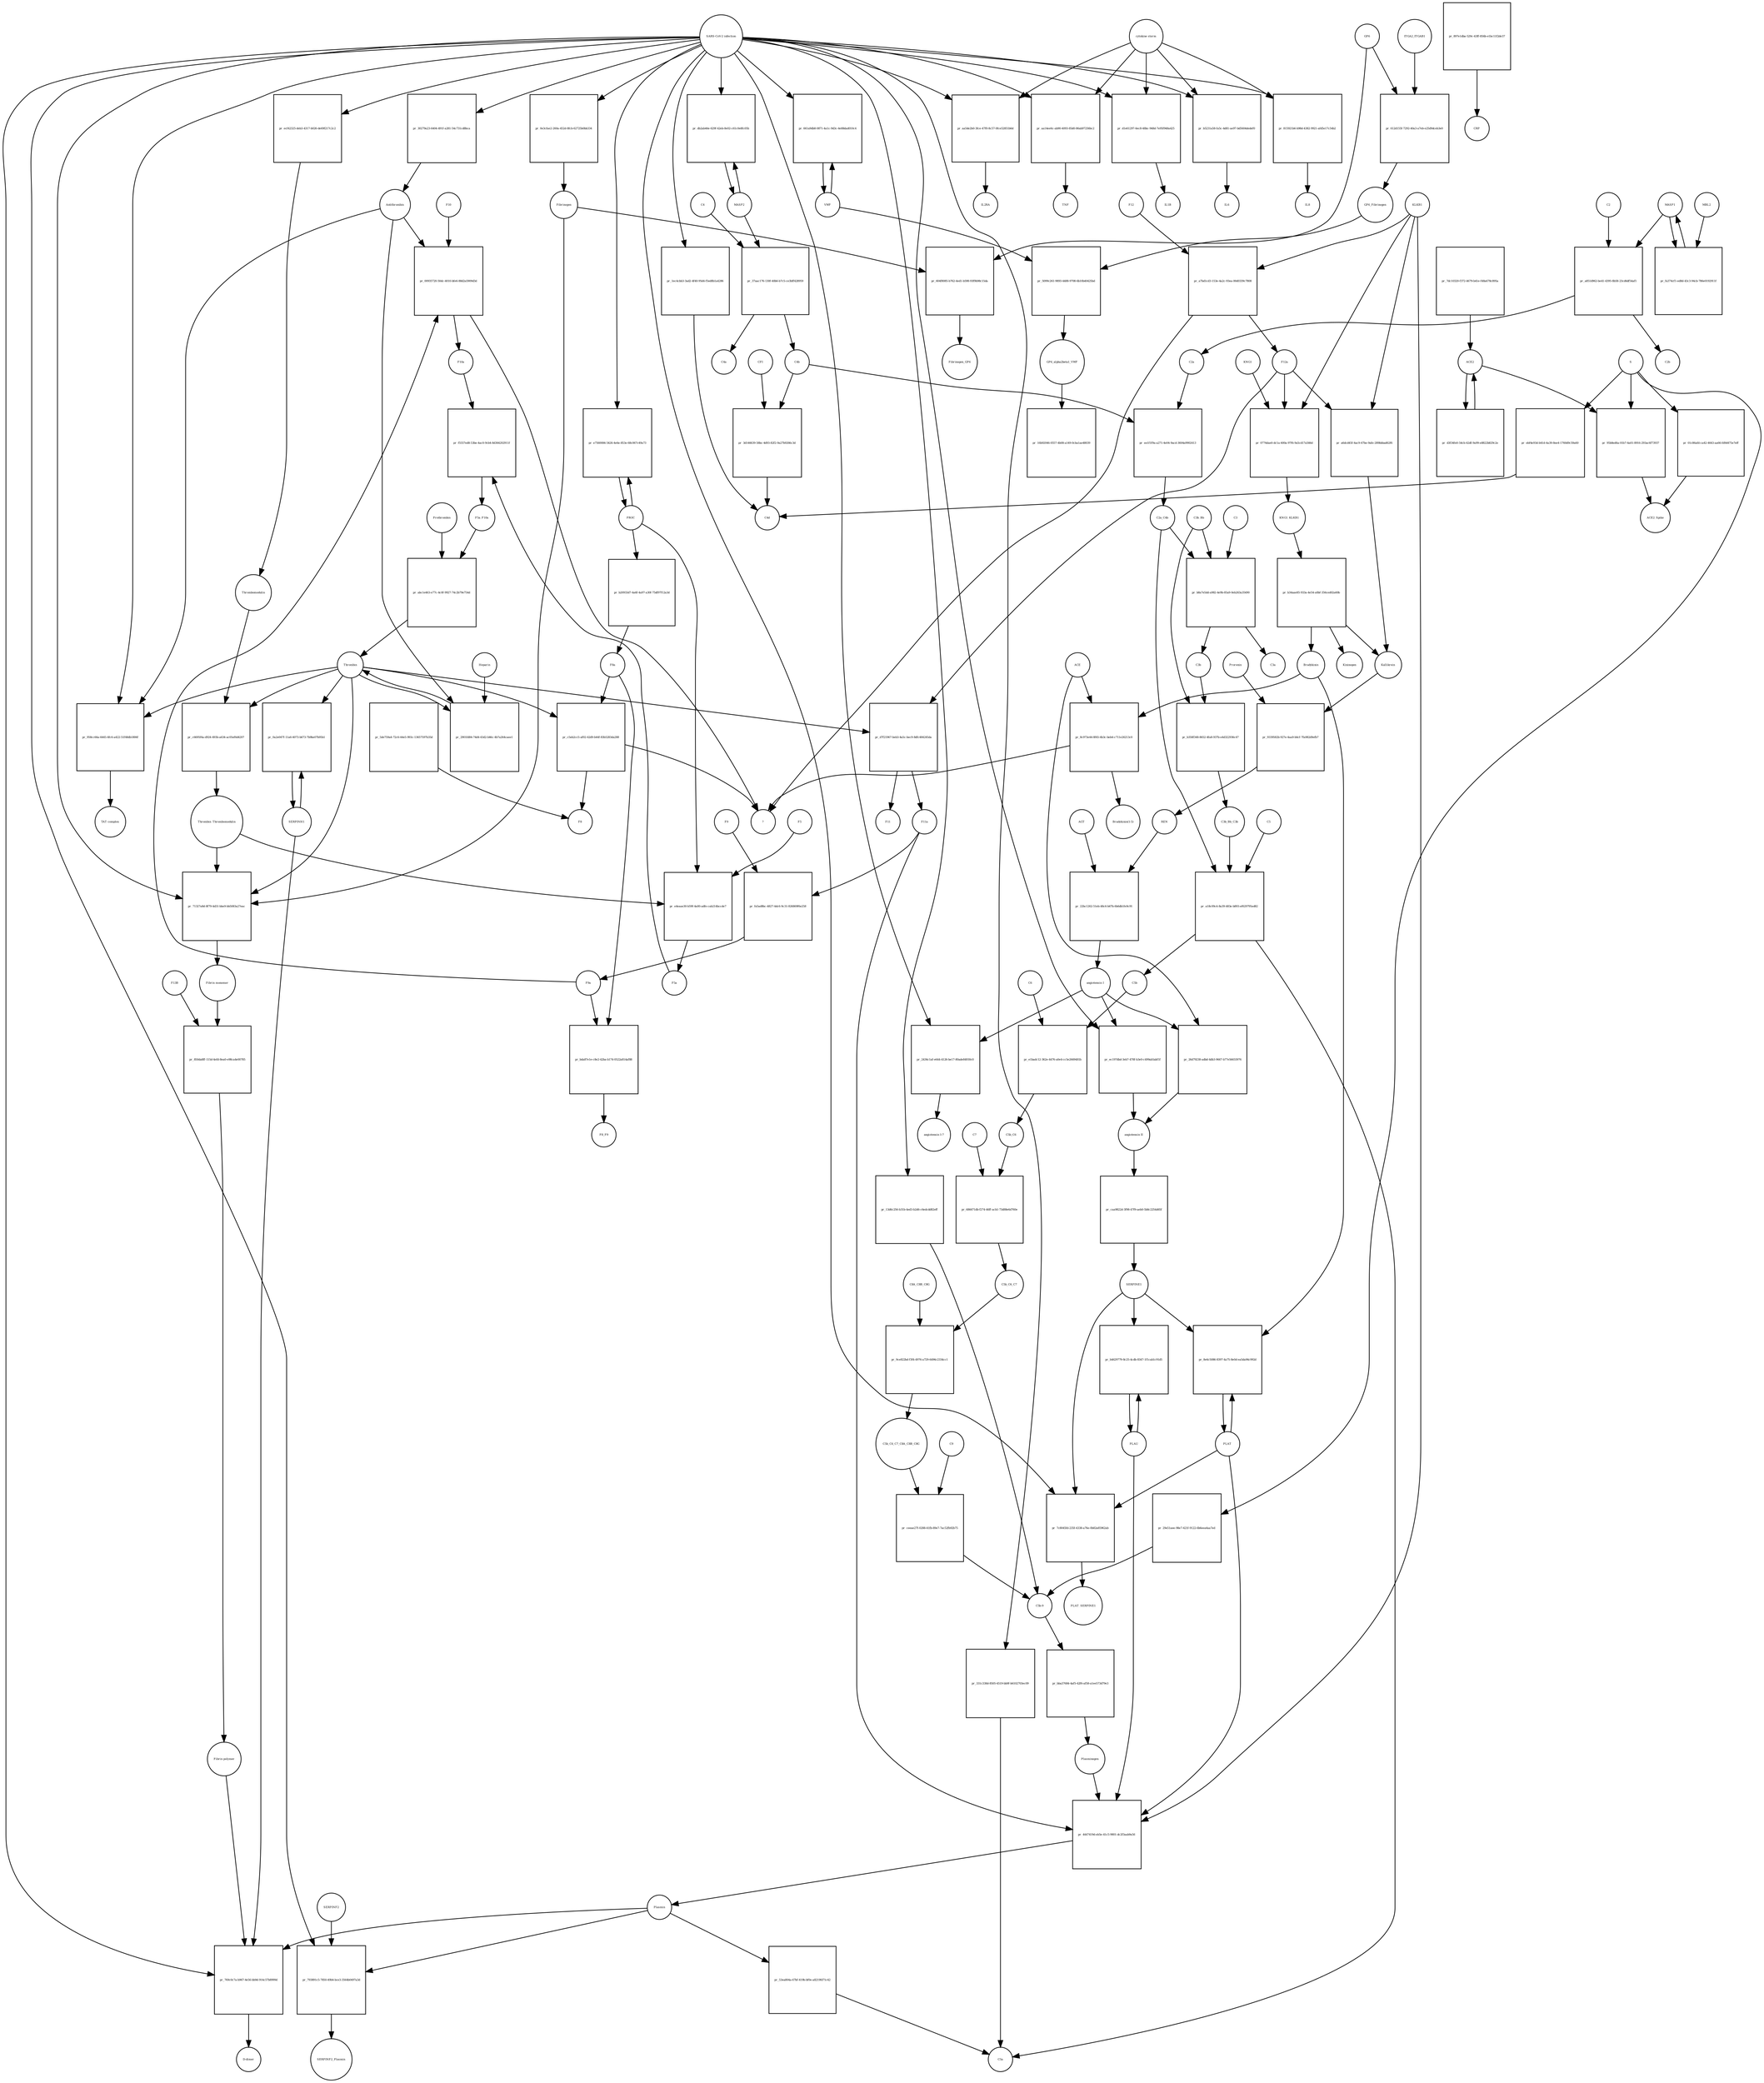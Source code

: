 strict digraph  {
C4b [annotation="", bipartite=0, cls=macromolecule, fontsize=4, label=C4b, shape=circle];
"pr_ee1f1f9a-a271-4e04-9acd-3604a9902413" [annotation="", bipartite=1, cls=process, fontsize=4, label="pr_ee1f1f9a-a271-4e04-9acd-3604a9902413", shape=square];
C2a [annotation="", bipartite=0, cls=macromolecule, fontsize=4, label=C2a, shape=circle];
C2a_C4b [annotation="", bipartite=0, cls=complex, fontsize=4, label=C2a_C4b, shape=circle];
C3b [annotation="", bipartite=0, cls=macromolecule, fontsize=4, label=C3b, shape=circle];
"pr_b358f348-8652-4fa8-937b-e4d322936c47" [annotation="", bipartite=1, cls=process, fontsize=4, label="pr_b358f348-8652-4fa8-937b-e4d322936c47", shape=square];
C3b_Bb [annotation="urn_miriam_pubmed_12440962|urn_miriam_brenda_3.4.21.47", bipartite=0, cls=complex, fontsize=4, label=C3b_Bb, shape=circle];
C3b_Bb_C3b [annotation="urn_miriam_pubmed_12440962|urn_miriam_brenda_34.4.21.47", bipartite=0, cls=complex, fontsize=4, label=C3b_Bb_C3b, shape=circle];
"pr_3d146639-58bc-4d93-82f2-9a27b9266c3d" [annotation="", bipartite=1, cls=process, fontsize=4, label="pr_3d146639-58bc-4d93-82f2-9a27b9266c3d", shape=square];
C4d [annotation="", bipartite=0, cls=macromolecule, fontsize=4, label=C4d, shape=circle];
CFI [annotation="urn_miriam_hgnc_HGNC%3A2771", bipartite=0, cls=macromolecule, fontsize=4, label=CFI, shape=circle];
"pr_5de759a4-72c6-44e5-993c-13657597b35d" [annotation="", bipartite=1, cls=process, fontsize=4, label="pr_5de759a4-72c6-44e5-993c-13657597b35d", shape=square];
F8 [annotation="urn_miriam_hgnc_HGNC%3A3546", bipartite=0, cls=macromolecule, fontsize=4, label=F8, shape=circle];
"pr_30279a23-6404-491f-a281-54c731cd8bca" [annotation="", bipartite=1, cls=process, fontsize=4, label="pr_30279a23-6404-491f-a281-54c731cd8bca", shape=square];
Antithrombin [annotation="urn_miriam_hgnc_HGNC%3A775", bipartite=0, cls=macromolecule, fontsize=4, label=Antithrombin, shape=circle];
"SARS-CoV-2 infection" [annotation=urn_miriam_taxonomy_2697049, bipartite=0, cls=phenotype, fontsize=4, label="SARS-CoV-2 infection", shape=circle];
S [annotation="urn_miriam_uniprot_P0DTC2|urn_miriam_uniprot_P59594", bipartite=0, cls=macromolecule, fontsize=4, label=S, shape=circle];
"pr_01c86afd-ca42-4643-aa66-fd9d475e7eff" [annotation="", bipartite=1, cls="omitted process", fontsize=4, label="pr_01c86afd-ca42-4643-aa66-fd9d475e7eff", shape=square];
ACE2_Spike [annotation="", bipartite=0, cls=complex, fontsize=4, label=ACE2_Spike, shape=circle];
Bradykinin [annotation="urn_miriam_obo.chebi_CHEBI%3A3165", bipartite=0, cls=macromolecule, fontsize=4, label=Bradykinin, shape=circle];
"pr_8c973e44-8f45-4b3c-beb4-c711e26213c0" [annotation="", bipartite=1, cls=process, fontsize=4, label="pr_8c973e44-8f45-4b3c-beb4-c711e26213c0", shape=square];
"Bradykinin(1-5)" [annotation="", bipartite=0, cls=macromolecule, fontsize=4, label="Bradykinin(1-5)", shape=circle];
"?" [annotation="", bipartite=0, cls=macromolecule, fontsize=4, label="?", shape=circle];
ACE [annotation="urn_miriam_hgnc_HGNC%3A2707", bipartite=0, cls=macromolecule, fontsize=4, label=ACE, shape=circle];
ACE2 [annotation="urn_miriam_hgnc_HGNC%3A13557", bipartite=0, cls=macromolecule, fontsize=4, label=ACE2, shape=circle];
"pr_d3f34fe0-54cb-42df-9a99-e8822b829c2e" [annotation="", bipartite=1, cls=process, fontsize=4, label="pr_d3f34fe0-54cb-42df-9a99-e8822b829c2e", shape=square];
"pr_95b8ed6a-01b7-4a01-8916-293ac6f73937" [annotation="", bipartite=1, cls=process, fontsize=4, label="pr_95b8ed6a-01b7-4a01-8916-293ac6f73937", shape=square];
"pr_7dc10320-f372-4679-b41e-f48a678c895a" [annotation="", bipartite=1, cls=process, fontsize=4, label="pr_7dc10320-f372-4679-b41e-f48a678c895a", shape=square];
"angiotensin I" [annotation="urn_miriam_obo.chebi_CHEBI%3A2718", bipartite=0, cls="simple chemical", fontsize=4, label="angiotensin I", shape=circle];
"pr_2436c1af-e644-4126-be17-80ade84930c0" [annotation="", bipartite=1, cls=process, fontsize=4, label="pr_2436c1af-e644-4126-be17-80ade84930c0", shape=square];
"angiotensin I-7" [annotation="urn_miriam_obo.chebi_CHEBI%3A55438", bipartite=0, cls="simple chemical", fontsize=4, label="angiotensin I-7", shape=circle];
"pr_ebf4e93d-b41d-4a39-8ee4-1760d9c59a60" [annotation="", bipartite=1, cls=process, fontsize=4, label="pr_ebf4e93d-b41d-4a39-8ee4-1760d9c59a60", shape=square];
"pr_29e51aee-98e7-421f-9122-6b6eea4aa7ed" [annotation="", bipartite=1, cls=process, fontsize=4, label="pr_29e51aee-98e7-421f-9122-6b6eea4aa7ed", shape=square];
"C5b-9" [annotation="", bipartite=0, cls=complex, fontsize=4, label="C5b-9", shape=circle];
"pr_897e1dba-529c-43ff-856b-e1bc11f2de37" [annotation="", bipartite=1, cls=process, fontsize=4, label="pr_897e1dba-529c-43ff-856b-e1bc11f2de37", shape=square];
CRP [annotation="urn_miriam_hgnc_HGNC%3A2367", bipartite=0, cls=macromolecule, fontsize=4, label=CRP, shape=circle];
VWF [annotation="", bipartite=0, cls=macromolecule, fontsize=4, label=VWF, shape=circle];
"pr_661a9db8-0871-4a1c-9d3c-4e88dad010c4" [annotation="", bipartite=1, cls=process, fontsize=4, label="pr_661a9db8-0871-4a1c-9d3c-4e88dad010c4", shape=square];
PROC [annotation="urn_miriam_hgnc_HGNC%3A9451", bipartite=0, cls=macromolecule, fontsize=4, label=PROC, shape=circle];
"pr_e7560084-5426-4e6e-853e-68c067c49a73" [annotation="", bipartite=1, cls=process, fontsize=4, label="pr_e7560084-5426-4e6e-853e-68c067c49a73", shape=square];
"pr_1ec4cbb3-3ad2-4f40-95d4-f5ed8b1a4286" [annotation="", bipartite=1, cls=process, fontsize=4, label="pr_1ec4cbb3-3ad2-4f40-95d4-f5ed8b1a4286", shape=square];
Plasmin [annotation="urn_miriam_hgnc_HGNC%3A9051", bipartite=0, cls=macromolecule, fontsize=4, label=Plasmin, shape=circle];
"pr_793891c5-7850-49b4-bce3-3564b0497a3d" [annotation="", bipartite=1, cls=process, fontsize=4, label="pr_793891c5-7850-49b4-bce3-3564b0497a3d", shape=square];
SERPINF2 [annotation="urn_miriam_hgnc_HGNC%3A9075", bipartite=0, cls=macromolecule, fontsize=4, label=SERPINF2, shape=circle];
SERPINF2_Plasmin [annotation="", bipartite=0, cls=complex, fontsize=4, label=SERPINF2_Plasmin, shape=circle];
"pr_ecf42325-deb3-4317-b026-de69f217c2c2" [annotation="", bipartite=1, cls=process, fontsize=4, label="pr_ecf42325-deb3-4317-b026-de69f217c2c2", shape=square];
Thrombomodulin [annotation="urn_miriam_hgnc_HGNC%3A11784", bipartite=0, cls=macromolecule, fontsize=4, label=Thrombomodulin, shape=circle];
KLKB1 [annotation=urn_miriam_hgnc_6371, bipartite=0, cls=macromolecule, fontsize=4, label=KLKB1, shape=circle];
"pr_a6dcd45f-4ac9-47be-9afe-289bbbad62f6" [annotation="", bipartite=1, cls=process, fontsize=4, label="pr_a6dcd45f-4ac9-47be-9afe-289bbbad62f6", shape=square];
Kallikrein [annotation=urn_miriam_hgnc_6371, bipartite=0, cls=macromolecule, fontsize=4, label=Kallikrein, shape=circle];
F12a [annotation="urn_miriam_hgnc_HGNC%3A3530", bipartite=0, cls=macromolecule, fontsize=4, label=F12a, shape=circle];
KNG1_KLKB1 [annotation=urn_miriam_pubmed_17598838, bipartite=0, cls=complex, fontsize=4, label=KNG1_KLKB1, shape=circle];
"pr_b34aae85-933a-4e54-a0bf-356ced02a60b" [annotation="", bipartite=1, cls=process, fontsize=4, label="pr_b34aae85-933a-4e54-a0bf-356ced02a60b", shape=square];
Kininogen [annotation="urn_miriam_hgnc_HGNC%3A6383", bipartite=0, cls=macromolecule, fontsize=4, label=Kininogen, shape=circle];
"pr_13d6c256-b31b-4ed3-b2d6-c6edcdd82eff" [annotation="", bipartite=1, cls=process, fontsize=4, label="pr_13d6c256-b31b-4ed3-b2d6-c6edcdd82eff", shape=square];
"pr_331c338d-8505-4519-bb9f-b6102703ec09" [annotation="", bipartite=1, cls=process, fontsize=4, label="pr_331c338d-8505-4519-bb9f-b6102703ec09", shape=square];
C5a [annotation="", bipartite=0, cls=macromolecule, fontsize=4, label=C5a, shape=circle];
PLAT [annotation="urn_miriam_hgnc_HGNC%3A9051", bipartite=0, cls=macromolecule, fontsize=4, label=PLAT, shape=circle];
"pr_8e6c5086-8397-4a75-8e0d-ea5da96c992d" [annotation="", bipartite=1, cls=process, fontsize=4, label="pr_8e6c5086-8397-4a75-8e0d-ea5da96c992d", shape=square];
SERPINE1 [annotation="urn_miriam_hgnc_HGNC%3A8593", bipartite=0, cls=macromolecule, fontsize=4, label=SERPINE1, shape=circle];
AGT [annotation="urn_miriam_hgnc_HGNC%3A333", bipartite=0, cls=macromolecule, fontsize=4, label=AGT, shape=circle];
"pr_22bc1262-51eb-48c6-b67b-6b6db1fe9c91" [annotation="", bipartite=1, cls=process, fontsize=4, label="pr_22bc1262-51eb-48c6-b67b-6b6db1fe9c91", shape=square];
REN [annotation="urn_miriam_hgnc_HGNC%3A9958", bipartite=0, cls=macromolecule, fontsize=4, label=REN, shape=circle];
C2 [annotation="urn_miriam_hgnc_HGNC%3A1248", bipartite=0, cls=macromolecule, fontsize=4, label=C2, shape=circle];
"pr_a851d962-be41-4395-8b58-23cd6df54af1" [annotation="", bipartite=1, cls=process, fontsize=4, label="pr_a851d962-be41-4395-8b58-23cd6df54af1", shape=square];
C2b [annotation="", bipartite=0, cls=macromolecule, fontsize=4, label=C2b, shape=circle];
MASP1 [annotation="", bipartite=0, cls=macromolecule, fontsize=4, label=MASP1, shape=circle];
MASP2 [annotation="", bipartite=0, cls=macromolecule, fontsize=4, label=MASP2, shape=circle];
"pr_db2ab46e-629f-42eb-8e02-c61c0e8fc05b" [annotation="", bipartite=1, cls=process, fontsize=4, label="pr_db2ab46e-629f-42eb-8e02-c61c0e8fc05b", shape=square];
"pr_fa374cf1-ed8d-43c3-94cb-786e0192911f" [annotation="", bipartite=1, cls=process, fontsize=4, label="pr_fa374cf1-ed8d-43c3-94cb-786e0192911f", shape=square];
MBL2 [annotation=urn_miriam_hgnc_6902, bipartite=0, cls=macromolecule, fontsize=4, label=MBL2, shape=circle];
F10 [annotation="urn_miriam_hgnc_HGNC%3A3528", bipartite=0, cls=macromolecule, fontsize=4, label=F10, shape=circle];
"pr_00935720-50dc-4010-bfe6-88d2a5909d3d" [annotation="", bipartite=1, cls=process, fontsize=4, label="pr_00935720-50dc-4010-bfe6-88d2a5909d3d", shape=square];
F10a [annotation="urn_miriam_hgnc_HGNC%3A3528", bipartite=0, cls=macromolecule, fontsize=4, label=F10a, shape=circle];
F9a [annotation="", bipartite=0, cls=macromolecule, fontsize=4, label=F9a, shape=circle];
C3 [annotation="urn_miriam_hgnc_HGNC%3A1318", bipartite=0, cls=macromolecule, fontsize=4, label=C3, shape=circle];
"pr_b8a7e5dd-a982-4e9b-85a9-0eb263a35490" [annotation="", bipartite=1, cls=process, fontsize=4, label="pr_b8a7e5dd-a982-4e9b-85a9-0eb263a35490", shape=square];
C3a [annotation="", bipartite=0, cls=macromolecule, fontsize=4, label=C3a, shape=circle];
Prorenin [annotation="", bipartite=0, cls=macromolecule, fontsize=4, label=Prorenin, shape=circle];
"pr_9339582b-927e-4aa9-b6cf-7fa982d9efb7" [annotation="", bipartite=1, cls=process, fontsize=4, label="pr_9339582b-927e-4aa9-b6cf-7fa982d9efb7", shape=square];
F8a [annotation="urn_miriam_hgnc_HGNC%3A3546", bipartite=0, cls=macromolecule, fontsize=4, label=F8a, shape=circle];
"pr_c5eb2cc5-af02-42d9-b44f-83b5283da288" [annotation="", bipartite=1, cls=process, fontsize=4, label="pr_c5eb2cc5-af02-42d9-b44f-83b5283da288", shape=square];
Thrombin [annotation="urn_miriam_hgnc_HGNC%3A3535", bipartite=0, cls=macromolecule, fontsize=4, label=Thrombin, shape=circle];
"pr_2901fd84-74d4-43d2-b46c-4b7a264caee1" [annotation="", bipartite=1, cls=process, fontsize=4, label="pr_2901fd84-74d4-43d2-b46c-4b7a264caee1", shape=square];
Heparin [annotation="urn_miriam_pubmed_708377|urn_miriam_obo.chebi_CHEBI%3A28304", bipartite=0, cls="simple chemical", fontsize=4, label=Heparin, shape=circle];
"pr_26d79238-adbd-4db3-9667-b77e56655976" [annotation="", bipartite=1, cls=process, fontsize=4, label="pr_26d79238-adbd-4db3-9667-b77e56655976", shape=square];
"angiotensin II" [annotation="urn_miriam_obo.chebi_CHEBI%3A2718", bipartite=0, cls="simple chemical", fontsize=4, label="angiotensin II", shape=circle];
PLAU [annotation="", bipartite=0, cls=macromolecule, fontsize=4, label=PLAU, shape=circle];
"pr_b4629779-8c25-4cdb-8347-1f1cab1c91d5" [annotation="", bipartite=1, cls=process, fontsize=4, label="pr_b4629779-8c25-4cdb-8347-1f1cab1c91d5", shape=square];
F12 [annotation="urn_miriam_hgnc_HGNC%3A3530", bipartite=0, cls=macromolecule, fontsize=4, label=F12, shape=circle];
"pr_a7bd1cd3-153e-4a2c-93ea-00d0339c7808" [annotation="", bipartite=1, cls=process, fontsize=4, label="pr_a7bd1cd3-153e-4a2c-93ea-00d0339c7808", shape=square];
"pr_d7f21967-beb3-4a5c-bec9-8dfc484245da" [annotation="", bipartite=1, cls=process, fontsize=4, label="pr_d7f21967-beb3-4a5c-bec9-8dfc484245da", shape=square];
F11 [annotation="urn_miriam_hgnc_HGNC%3A3529", bipartite=0, cls=macromolecule, fontsize=4, label=F11, shape=circle];
F11a [annotation="urn_miriam_hgnc_HGNC%3A3529", bipartite=0, cls=macromolecule, fontsize=4, label=F11a, shape=circle];
C4 [annotation="", bipartite=0, cls=macromolecule, fontsize=4, label=C4, shape=circle];
"pr_37aac176-130f-40b6-b7c5-ce3bff428959" [annotation="", bipartite=1, cls=process, fontsize=4, label="pr_37aac176-130f-40b6-b7c5-ce3bff428959", shape=square];
C4a [annotation="", bipartite=0, cls=macromolecule, fontsize=4, label=C4a, shape=circle];
"pr_7c8045fd-235f-4338-a76e-0b82a85962ab" [annotation="", bipartite=1, cls=process, fontsize=4, label="pr_7c8045fd-235f-4338-a76e-0b82a85962ab", shape=square];
PLAT_SERPINE1 [annotation=urn_miriam_pubmed_22449964, bipartite=0, cls=complex, fontsize=4, label=PLAT_SERPINE1, shape=circle];
"pr_bda87e1e-c8e2-42ba-b174-0522a814af88" [annotation="", bipartite=1, cls=process, fontsize=4, label="pr_bda87e1e-c8e2-42ba-b174-0522a814af88", shape=square];
F8_F9 [annotation=urn_miriam_pubmed_22471307, bipartite=0, cls=complex, fontsize=4, label=F8_F9, shape=circle];
"pr_f5557ed8-53be-4ac0-9cb4-8d364202911f" [annotation="", bipartite=1, cls=process, fontsize=4, label="pr_f5557ed8-53be-4ac0-9cb4-8d364202911f", shape=square];
F5a [annotation="urn_miriam_hgnc_HGNC%3A3542", bipartite=0, cls=macromolecule, fontsize=4, label=F5a, shape=circle];
F5a_F10a [annotation=urn_miriam_pubmed_2303476, bipartite=0, cls=complex, fontsize=4, label=F5a_F10a, shape=circle];
F5 [annotation="urn_miriam_hgnc_HGNC%3A3541", bipartite=0, cls=macromolecule, fontsize=4, label=F5, shape=circle];
"pr_e4eaae30-b59f-4a00-adfe-cab214bccde7" [annotation="", bipartite=1, cls=process, fontsize=4, label="pr_e4eaae30-b59f-4a00-adfe-cab214bccde7", shape=square];
Thrombin_Thrombomodulin [annotation="urn_miriam_pubmed_6282863|urn_miriam_taxonomy_9986", bipartite=0, cls=complex, fontsize=4, label=Thrombin_Thrombomodulin, shape=circle];
SERPINH1 [annotation="urn_miriam_hgnc_HGNC%3A1546", bipartite=0, cls=macromolecule, fontsize=4, label=SERPINH1, shape=circle];
"pr_0a2e047f-11a6-4073-b673-7b9be07b95b1" [annotation="", bipartite=1, cls=process, fontsize=4, label="pr_0a2e047f-11a6-4073-b673-7b9be07b95b1", shape=square];
Fibrinogen [annotation=urn_miriam_pubmed_19296670, bipartite=0, cls=complex, fontsize=4, label=Fibrinogen, shape=circle];
"pr_71327a8d-8f79-4d31-bbe9-bb5083a27eac" [annotation="", bipartite=1, cls=process, fontsize=4, label="pr_71327a8d-8f79-4d31-bbe9-bb5083a27eac", shape=square];
"Fibrin monomer" [annotation="", bipartite=0, cls=macromolecule, fontsize=4, label="Fibrin monomer", shape=circle];
C5 [annotation="urn_miriam_hgnc_HGNC%3A1331", bipartite=0, cls=macromolecule, fontsize=4, label=C5, shape=circle];
"pr_a18c09c4-8a39-483e-b893-ef629795ed82" [annotation="", bipartite=1, cls=process, fontsize=4, label="pr_a18c09c4-8a39-483e-b893-ef629795ed82", shape=square];
C5b [annotation="", bipartite=0, cls=macromolecule, fontsize=4, label=C5b, shape=circle];
"pr_e1badc12-362e-4476-a0e4-cc5e2669481b" [annotation="", bipartite=1, cls=process, fontsize=4, label="pr_e1badc12-362e-4476-a0e4-cc5e2669481b", shape=square];
C6 [annotation="urn_miriam_hgnc_HGNC%3A1339", bipartite=0, cls=macromolecule, fontsize=4, label=C6, shape=circle];
C5b_C6 [annotation="", bipartite=0, cls=complex, fontsize=4, label=C5b_C6, shape=circle];
"pr_686671db-f274-46ff-acb1-73d88e6d760e" [annotation="", bipartite=1, cls=process, fontsize=4, label="pr_686671db-f274-46ff-acb1-73d88e6d760e", shape=square];
C7 [annotation="urn_miriam_hgnc_HGNC%3A1346", bipartite=0, cls=macromolecule, fontsize=4, label=C7, shape=circle];
C5b_C6_C7 [annotation=urn_miriam_pubmed_28630159, bipartite=0, cls=complex, fontsize=4, label=C5b_C6_C7, shape=circle];
"pr_9ce822bd-f3f4-4976-a729-6496c2334cc1" [annotation="", bipartite=1, cls=process, fontsize=4, label="pr_9ce822bd-f3f4-4976-a729-6496c2334cc1", shape=square];
C8A_C8B_C8G [annotation="", bipartite=0, cls=complex, fontsize=4, label=C8A_C8B_C8G, shape=circle];
C5b_C6_C7_C8A_C8B_C8G [annotation=urn_miriam_pubmed_28630159, bipartite=0, cls=complex, fontsize=4, label=C5b_C6_C7_C8A_C8B_C8G, shape=circle];
"pr_ceeae27f-0288-41fb-89e7-7ac52fb92b75" [annotation="", bipartite=1, cls=process, fontsize=4, label="pr_ceeae27f-0288-41fb-89e7-7ac52fb92b75", shape=square];
C9 [annotation="urn_miriam_hgnc_HGNC%3A1358", bipartite=0, cls=macromolecule, fontsize=4, label=C9, shape=circle];
"pr_ec197dbd-3eb7-478f-b3e0-c499ab5abf1f" [annotation="", bipartite=1, cls=process, fontsize=4, label="pr_ec197dbd-3eb7-478f-b3e0-c499ab5abf1f", shape=square];
"pr_d1e61297-6ec8-48bc-948d-7e95f948a425" [annotation="", bipartite=1, cls=process, fontsize=4, label="pr_d1e61297-6ec8-48bc-948d-7e95f948a425", shape=square];
IL1B [annotation=urn_miriam_hgnc_5992, bipartite=0, cls=macromolecule, fontsize=4, label=IL1B, shape=circle];
"cytokine storm" [annotation=urn_miriam_pubmed_2504360, bipartite=0, cls=phenotype, fontsize=4, label="cytokine storm", shape=circle];
"pr_0e3cfae2-260a-452d-8fcb-62725b0bb334" [annotation="", bipartite=1, cls=process, fontsize=4, label="pr_0e3cfae2-260a-452d-8fcb-62725b0bb334", shape=square];
"pr_b5231a58-fa5c-4d81-ae97-bd5604dedef0" [annotation="", bipartite=1, cls=process, fontsize=4, label="pr_b5231a58-fa5c-4d81-ae97-bd5604dedef0", shape=square];
IL6 [annotation=urn_miriam_hgnc_6018, bipartite=0, cls=macromolecule, fontsize=4, label=IL6, shape=circle];
"pr_815921b6-b98d-4382-9921-afd5e17c54b2" [annotation="", bipartite=1, cls=process, fontsize=4, label="pr_815921b6-b98d-4382-9921-afd5e17c54b2", shape=square];
IL8 [annotation="urn_miriam_hgnc_HGNC%3A6025", bipartite=0, cls=macromolecule, fontsize=4, label=IL8, shape=circle];
"pr_aa5de2b0-3fce-47f0-8c57-0fce52851b6d" [annotation="", bipartite=1, cls=process, fontsize=4, label="pr_aa5de2b0-3fce-47f0-8c57-0fce52851b6d", shape=square];
IL2RA [annotation="urn_miriam_hgnc_HGNC%3A6008", bipartite=0, cls=macromolecule, fontsize=4, label=IL2RA, shape=circle];
Plasminogen [annotation="urn_miriam_hgnc_HGNC%3A9071", bipartite=0, cls=macromolecule, fontsize=4, label=Plasminogen, shape=circle];
"pr_4447419d-eb5e-41c5-9801-dc2f3aab9a56" [annotation="", bipartite=1, cls=process, fontsize=4, label="pr_4447419d-eb5e-41c5-9801-dc2f3aab9a56", shape=square];
"pr_958cc66a-6445-4fc6-a422-51f48db1806f" [annotation="", bipartite=1, cls=process, fontsize=4, label="pr_958cc66a-6445-4fc6-a422-51f48db1806f", shape=square];
"TAT complex" [annotation=urn_miriam_pubmed_22930518, bipartite=0, cls=complex, fontsize=4, label="TAT complex", shape=circle];
Prothrombin [annotation="urn_miriam_hgnc_HGNC%3A3535", bipartite=0, cls=macromolecule, fontsize=4, label=Prothrombin, shape=circle];
"pr_abc1e463-e77c-4c0f-9927-74c2b79e754d" [annotation="", bipartite=1, cls=process, fontsize=4, label="pr_abc1e463-e77c-4c0f-9927-74c2b79e754d", shape=square];
"pr_b20933d7-4a6f-4a97-a30f-75df97f12a3d" [annotation="", bipartite=1, cls=process, fontsize=4, label="pr_b20933d7-4a6f-4a97-a30f-75df97f12a3d", shape=square];
"pr_caa9822d-3f98-47f9-aeb0-5b8c2254d65f" [annotation="", bipartite=1, cls=process, fontsize=4, label="pr_caa9822d-3f98-47f9-aeb0-5b8c2254d65f", shape=square];
"pr_c6695f4a-d924-493b-a634-ac05ef6d4207" [annotation="", bipartite=1, cls=process, fontsize=4, label="pr_c6695f4a-d924-493b-a634-ac05ef6d4207", shape=square];
F9 [annotation="urn_miriam_hgnc_HGNC%3A35531", bipartite=0, cls=macromolecule, fontsize=4, label=F9, shape=circle];
"pr_fa5ad8bc-4827-4dc6-9c31-826869f6e258" [annotation="", bipartite=1, cls=process, fontsize=4, label="pr_fa5ad8bc-4827-4dc6-9c31-826869f6e258", shape=square];
"pr_0774dae0-dc1a-400a-97f6-9a5cd17a566d" [annotation="", bipartite=1, cls=process, fontsize=4, label="pr_0774dae0-dc1a-400a-97f6-9a5cd17a566d", shape=square];
KNG1 [annotation=urn_miriam_hgnc_6383, bipartite=0, cls=macromolecule, fontsize=4, label=KNG1, shape=circle];
"pr_bba37684-4af5-42f6-af58-a1ee573d79e3" [annotation="", bipartite=1, cls=process, fontsize=4, label="pr_bba37684-4af5-42f6-af58-a1ee573d79e3", shape=square];
"pr_53ea804a-67bf-419b-bf0e-a8219fd71c42" [annotation="", bipartite=1, cls=process, fontsize=4, label="pr_53ea804a-67bf-419b-bf0e-a8219fd71c42", shape=square];
"pr_aa14ee6c-ab90-4093-85d0-86ab97256bc2" [annotation="", bipartite=1, cls=process, fontsize=4, label="pr_aa14ee6c-ab90-4093-85d0-86ab97256bc2", shape=square];
TNF [annotation=urn_miriam_hgnc_11892, bipartite=0, cls=macromolecule, fontsize=4, label=TNF, shape=circle];
"pr_850da8ff-115d-4efd-8ea0-e98ca4e00785" [annotation="", bipartite=1, cls=process, fontsize=4, label="pr_850da8ff-115d-4efd-8ea0-e98ca4e00785", shape=square];
"Fibrin polymer" [annotation="", bipartite=0, cls=macromolecule, fontsize=4, label="Fibrin polymer", shape=circle];
F13B [annotation="", bipartite=0, cls=macromolecule, fontsize=4, label=F13B, shape=circle];
"pr_769c0c7a-b967-4e56-bb9d-914c57b8999d" [annotation="", bipartite=1, cls=process, fontsize=4, label="pr_769c0c7a-b967-4e56-bb9d-914c57b8999d", shape=square];
"D-dimer" [annotation=urn_miriam_pubmed_19008457, bipartite=0, cls=macromolecule, fontsize=4, label="D-dimer", shape=circle];
GP6_alpha2beta1_VWF [annotation="", bipartite=0, cls=complex, fontsize=4, label=GP6_alpha2beta1_VWF, shape=circle];
"pr_16b92046-0557-4b08-a149-0cba1ae48039" [annotation="", bipartite=1, cls="omitted process", fontsize=4, label="pr_16b92046-0557-4b08-a149-0cba1ae48039", shape=square];
GP6 [annotation=urn_miriam_hgnc_14388, bipartite=0, cls=macromolecule, fontsize=4, label=GP6, shape=circle];
"pr_612d155f-7292-40a3-a7eb-e25d9dceb3e0" [annotation="", bipartite=1, cls=process, fontsize=4, label="pr_612d155f-7292-40a3-a7eb-e25d9dceb3e0", shape=square];
ITGA2_ITGAB1 [annotation="urn_miriam_intact_EBI-16428357", bipartite=0, cls=complex, fontsize=4, label=ITGA2_ITGAB1, shape=circle];
GP6_Fibrinogen [annotation="", bipartite=0, cls=complex, fontsize=4, label=GP6_Fibrinogen, shape=circle];
"pr_5099c261-9893-4488-9708-6b10b40425bd" [annotation="", bipartite=1, cls=process, fontsize=4, label="pr_5099c261-9893-4488-9708-6b10b40425bd", shape=square];
"pr_604f8085-b762-4ed1-b598-93f9b98c15da" [annotation="", bipartite=1, cls=process, fontsize=4, label="pr_604f8085-b762-4ed1-b598-93f9b98c15da", shape=square];
Fibrinogen_GP6 [annotation=urn_miriam_pubmed_19296670, bipartite=0, cls=complex, fontsize=4, label=Fibrinogen_GP6, shape=circle];
C4b -> "pr_ee1f1f9a-a271-4e04-9acd-3604a9902413"  [annotation="", interaction_type=consumption];
C4b -> "pr_3d146639-58bc-4d93-82f2-9a27b9266c3d"  [annotation="", interaction_type=consumption];
"pr_ee1f1f9a-a271-4e04-9acd-3604a9902413" -> C2a_C4b  [annotation="", interaction_type=production];
C2a -> "pr_ee1f1f9a-a271-4e04-9acd-3604a9902413"  [annotation="", interaction_type=consumption];
C2a_C4b -> "pr_b8a7e5dd-a982-4e9b-85a9-0eb263a35490"  [annotation=urn_miriam_pubmed_12440962, interaction_type=catalysis];
C2a_C4b -> "pr_a18c09c4-8a39-483e-b893-ef629795ed82"  [annotation=urn_miriam_pubmed_28630159, interaction_type=catalysis];
C3b -> "pr_b358f348-8652-4fa8-937b-e4d322936c47"  [annotation="", interaction_type=consumption];
"pr_b358f348-8652-4fa8-937b-e4d322936c47" -> C3b_Bb_C3b  [annotation="", interaction_type=production];
C3b_Bb -> "pr_b358f348-8652-4fa8-937b-e4d322936c47"  [annotation="", interaction_type=consumption];
C3b_Bb -> "pr_b8a7e5dd-a982-4e9b-85a9-0eb263a35490"  [annotation=urn_miriam_pubmed_12440962, interaction_type=catalysis];
C3b_Bb_C3b -> "pr_a18c09c4-8a39-483e-b893-ef629795ed82"  [annotation=urn_miriam_pubmed_28630159, interaction_type=catalysis];
"pr_3d146639-58bc-4d93-82f2-9a27b9266c3d" -> C4d  [annotation="", interaction_type=production];
CFI -> "pr_3d146639-58bc-4d93-82f2-9a27b9266c3d"  [annotation=urn_miriam_pubmed_19362461, interaction_type=catalysis];
"pr_5de759a4-72c6-44e5-993c-13657597b35d" -> F8  [annotation="", interaction_type=production];
"pr_30279a23-6404-491f-a281-54c731cd8bca" -> Antithrombin  [annotation="", interaction_type=production];
Antithrombin -> "pr_00935720-50dc-4010-bfe6-88d2a5909d3d"  [annotation="urn_miriam_pubmed_11551226|urn_miriam_pubmed_15853774", interaction_type=inhibition];
Antithrombin -> "pr_2901fd84-74d4-43d2-b46c-4b7a264caee1"  [annotation=urn_miriam_pubmed_15853774, interaction_type=inhibition];
Antithrombin -> "pr_958cc66a-6445-4fc6-a422-51f48db1806f"  [annotation="", interaction_type=consumption];
"SARS-CoV-2 infection" -> "pr_30279a23-6404-491f-a281-54c731cd8bca"  [annotation=urn_miriam_pubmed_32302438, interaction_type="necessary stimulation"];
"SARS-CoV-2 infection" -> "pr_2436c1af-e644-4126-be17-80ade84930c0"  [annotation=urn_miriam_pubmed_23392115, interaction_type=inhibition];
"SARS-CoV-2 infection" -> "pr_661a9db8-0871-4a1c-9d3c-4e88dad010c4"  [annotation=urn_miriam_pubmed_32367170, interaction_type="necessary stimulation"];
"SARS-CoV-2 infection" -> "pr_e7560084-5426-4e6e-853e-68c067c49a73"  [annotation=urn_miriam_pubmed_32302438, interaction_type="necessary stimulation"];
"SARS-CoV-2 infection" -> "pr_1ec4cbb3-3ad2-4f40-95d4-f5ed8b1a4286"  [annotation=urn_miriam_pubmed_32299776, interaction_type=stimulation];
"SARS-CoV-2 infection" -> "pr_793891c5-7850-49b4-bce3-3564b0497a3d"  [annotation="urn_miriam_pubmed_2437112|urn_miriam_doi_10.1101%2F2020.04.25.20077842", interaction_type=stimulation];
"SARS-CoV-2 infection" -> "pr_ecf42325-deb3-4317-b026-de69f217c2c2"  [annotation="urn_miriam_doi_10.1101%2F2020.04.25.20077842", interaction_type="necessary stimulation"];
"SARS-CoV-2 infection" -> "pr_13d6c256-b31b-4ed3-b2d6-c6edcdd82eff"  [annotation=urn_miriam_pmc_PMC7260598, interaction_type="necessary stimulation"];
"SARS-CoV-2 infection" -> "pr_331c338d-8505-4519-bb9f-b6102703ec09"  [annotation=urn_miriam_pmc_PMC7260598, interaction_type="necessary stimulation"];
"SARS-CoV-2 infection" -> "pr_db2ab46e-629f-42eb-8e02-c61c0e8fc05b"  [annotation="urn_miriam_pubmed_11290788|urn_miriam_pubmed_32299776", interaction_type=stimulation];
"SARS-CoV-2 infection" -> "pr_7c8045fd-235f-4338-a76e-0b82a85962ab"  [annotation="urn_miriam_pubmed_22449964|urn_miriam_doi_10.1101%2F2020.04.25.20077842", interaction_type="necessary stimulation"];
"SARS-CoV-2 infection" -> "pr_71327a8d-8f79-4d31-bbe9-bb5083a27eac"  [annotation="urn_miriam_pubmed_6282863|urn_miriam_pubmed_28228446|urn_miriam_pubmed_2117226", interaction_type="necessary stimulation"];
"SARS-CoV-2 infection" -> "pr_ec197dbd-3eb7-478f-b3e0-c499ab5abf1f"  [annotation=urn_miriam_pubmed_32048163, interaction_type=catalysis];
"SARS-CoV-2 infection" -> "pr_d1e61297-6ec8-48bc-948d-7e95f948a425"  [annotation=urn_miriam_pubmed_32171193, interaction_type=stimulation];
"SARS-CoV-2 infection" -> "pr_0e3cfae2-260a-452d-8fcb-62725b0bb334"  [annotation="", interaction_type=consumption];
"SARS-CoV-2 infection" -> "pr_b5231a58-fa5c-4d81-ae97-bd5604dedef0"  [annotation=urn_miriam_pubmed_32286245, interaction_type=stimulation];
"SARS-CoV-2 infection" -> "pr_815921b6-b98d-4382-9921-afd5e17c54b2"  [annotation=urn_miriam_pubmed_32286245, interaction_type=stimulation];
"SARS-CoV-2 infection" -> "pr_aa5de2b0-3fce-47f0-8c57-0fce52851b6d"  [annotation=urn_miriam_pubmed_32286245, interaction_type=stimulation];
"SARS-CoV-2 infection" -> "pr_958cc66a-6445-4fc6-a422-51f48db1806f"  [annotation="urn_miriam_pubmed_22930518|urn_miriam_doi_10.1101%2F2020.04.25.20077842", interaction_type="necessary stimulation"];
"SARS-CoV-2 infection" -> "pr_aa14ee6c-ab90-4093-85d0-86ab97256bc2"  [annotation=urn_miriam_pubmed_32504360, interaction_type=stimulation];
"SARS-CoV-2 infection" -> "pr_769c0c7a-b967-4e56-bb9d-914c57b8999d"  [annotation="urn_miriam_pubmed_29096812|urn_miriam_pubmed_10574983|urn_miriam_pubmed_32172226", interaction_type="necessary stimulation"];
S -> "pr_01c86afd-ca42-4643-aa66-fd9d475e7eff"  [annotation="", interaction_type=consumption];
S -> "pr_95b8ed6a-01b7-4a01-8916-293ac6f73937"  [annotation="", interaction_type=consumption];
S -> "pr_ebf4e93d-b41d-4a39-8ee4-1760d9c59a60"  [annotation="", interaction_type=consumption];
S -> "pr_29e51aee-98e7-421f-9122-6b6eea4aa7ed"  [annotation="", interaction_type=consumption];
"pr_01c86afd-ca42-4643-aa66-fd9d475e7eff" -> ACE2_Spike  [annotation="", interaction_type=production];
Bradykinin -> "pr_8c973e44-8f45-4b3c-beb4-c711e26213c0"  [annotation="", interaction_type=consumption];
Bradykinin -> "pr_8e6c5086-8397-4a75-8e0d-ea5da96c992d"  [annotation="urn_miriam_pubmed_10373228|urn_miriam_pubmed_2769655", interaction_type=catalysis];
"pr_8c973e44-8f45-4b3c-beb4-c711e26213c0" -> "Bradykinin(1-5)"  [annotation="", interaction_type=production];
"pr_8c973e44-8f45-4b3c-beb4-c711e26213c0" -> "?"  [annotation="", interaction_type=production];
ACE -> "pr_8c973e44-8f45-4b3c-beb4-c711e26213c0"  [annotation=urn_miriam_pubmed_10969042, interaction_type=catalysis];
ACE -> "pr_26d79238-adbd-4db3-9667-b77e56655976"  [annotation="urn_miriam_taxonomy_9606|urn_miriam_pubmed_190881|urn_miriam_pubmed_10969042", interaction_type=catalysis];
ACE2 -> "pr_d3f34fe0-54cb-42df-9a99-e8822b829c2e"  [annotation="", interaction_type=consumption];
ACE2 -> "pr_95b8ed6a-01b7-4a01-8916-293ac6f73937"  [annotation="", interaction_type=consumption];
"pr_d3f34fe0-54cb-42df-9a99-e8822b829c2e" -> ACE2  [annotation="", interaction_type=production];
"pr_95b8ed6a-01b7-4a01-8916-293ac6f73937" -> ACE2_Spike  [annotation="", interaction_type=production];
"pr_7dc10320-f372-4679-b41e-f48a678c895a" -> ACE2  [annotation="", interaction_type=production];
"angiotensin I" -> "pr_2436c1af-e644-4126-be17-80ade84930c0"  [annotation="", interaction_type=consumption];
"angiotensin I" -> "pr_26d79238-adbd-4db3-9667-b77e56655976"  [annotation="", interaction_type=consumption];
"angiotensin I" -> "pr_ec197dbd-3eb7-478f-b3e0-c499ab5abf1f"  [annotation="", interaction_type=consumption];
"pr_2436c1af-e644-4126-be17-80ade84930c0" -> "angiotensin I-7"  [annotation="", interaction_type=production];
"pr_ebf4e93d-b41d-4a39-8ee4-1760d9c59a60" -> C4d  [annotation="", interaction_type=production];
"pr_29e51aee-98e7-421f-9122-6b6eea4aa7ed" -> "C5b-9"  [annotation="", interaction_type=production];
"C5b-9" -> "pr_bba37684-4af5-42f6-af58-a1ee573d79e3"  [annotation="", interaction_type=consumption];
"pr_897e1dba-529c-43ff-856b-e1bc11f2de37" -> CRP  [annotation="", interaction_type=production];
VWF -> "pr_661a9db8-0871-4a1c-9d3c-4e88dad010c4"  [annotation="", interaction_type=consumption];
VWF -> "pr_5099c261-9893-4488-9708-6b10b40425bd"  [annotation="", interaction_type=consumption];
"pr_661a9db8-0871-4a1c-9d3c-4e88dad010c4" -> VWF  [annotation="", interaction_type=production];
PROC -> "pr_e7560084-5426-4e6e-853e-68c067c49a73"  [annotation="", interaction_type=consumption];
PROC -> "pr_e4eaae30-b59f-4a00-adfe-cab214bccde7"  [annotation="urn_miriam_pubmed_6282863|urn_miriam_pubmed_6572921|urn_miriam_pubmed_2322551", interaction_type=inhibition];
PROC -> "pr_b20933d7-4a6f-4a97-a30f-75df97f12a3d"  [annotation="", interaction_type=consumption];
"pr_e7560084-5426-4e6e-853e-68c067c49a73" -> PROC  [annotation="", interaction_type=production];
"pr_1ec4cbb3-3ad2-4f40-95d4-f5ed8b1a4286" -> C4d  [annotation="", interaction_type=production];
Plasmin -> "pr_793891c5-7850-49b4-bce3-3564b0497a3d"  [annotation="", interaction_type=consumption];
Plasmin -> "pr_53ea804a-67bf-419b-bf0e-a8219fd71c42"  [annotation="urn_miriam_pubmed_27077125|urn_miriam_taxonomy_10090", interaction_type="necessary stimulation"];
Plasmin -> "pr_769c0c7a-b967-4e56-bb9d-914c57b8999d"  [annotation="urn_miriam_pubmed_29096812|urn_miriam_pubmed_10574983|urn_miriam_pubmed_32172226", interaction_type=catalysis];
"pr_793891c5-7850-49b4-bce3-3564b0497a3d" -> SERPINF2_Plasmin  [annotation="", interaction_type=production];
SERPINF2 -> "pr_793891c5-7850-49b4-bce3-3564b0497a3d"  [annotation="", interaction_type=consumption];
"pr_ecf42325-deb3-4317-b026-de69f217c2c2" -> Thrombomodulin  [annotation="", interaction_type=production];
Thrombomodulin -> "pr_c6695f4a-d924-493b-a634-ac05ef6d4207"  [annotation="", interaction_type=consumption];
KLKB1 -> "pr_a6dcd45f-4ac9-47be-9afe-289bbbad62f6"  [annotation="", interaction_type=consumption];
KLKB1 -> "pr_a7bd1cd3-153e-4a2c-93ea-00d0339c7808"  [annotation=urn_miriam_pubmed_21304106, interaction_type=catalysis];
KLKB1 -> "pr_4447419d-eb5e-41c5-9801-dc2f3aab9a56"  [annotation=urn_miriam_pubmed_3850647, interaction_type=catalysis];
KLKB1 -> "pr_0774dae0-dc1a-400a-97f6-9a5cd17a566d"  [annotation="", interaction_type=consumption];
"pr_a6dcd45f-4ac9-47be-9afe-289bbbad62f6" -> Kallikrein  [annotation="", interaction_type=production];
Kallikrein -> "pr_9339582b-927e-4aa9-b6cf-7fa982d9efb7"  [annotation=urn_miriam_pubmed_12793984, interaction_type=catalysis];
F12a -> "pr_a6dcd45f-4ac9-47be-9afe-289bbbad62f6"  [annotation=urn_miriam_pubmed_21304106, interaction_type=catalysis];
F12a -> "pr_d7f21967-beb3-4a5c-bec9-8dfc484245da"  [annotation="", interaction_type=consumption];
F12a -> "pr_0774dae0-dc1a-400a-97f6-9a5cd17a566d"  [annotation=urn_miriam_pubmed_7944388, interaction_type=catalysis];
KNG1_KLKB1 -> "pr_b34aae85-933a-4e54-a0bf-356ced02a60b"  [annotation=urn_miriam_isbn_9781482204049, interaction_type=catalysis];
"pr_b34aae85-933a-4e54-a0bf-356ced02a60b" -> Kininogen  [annotation="", interaction_type=production];
"pr_b34aae85-933a-4e54-a0bf-356ced02a60b" -> Bradykinin  [annotation="", interaction_type=production];
"pr_b34aae85-933a-4e54-a0bf-356ced02a60b" -> Kallikrein  [annotation="", interaction_type=production];
"pr_13d6c256-b31b-4ed3-b2d6-c6edcdd82eff" -> "C5b-9"  [annotation="", interaction_type=production];
"pr_331c338d-8505-4519-bb9f-b6102703ec09" -> C5a  [annotation="", interaction_type=production];
PLAT -> "pr_8e6c5086-8397-4a75-8e0d-ea5da96c992d"  [annotation="", interaction_type=consumption];
PLAT -> "pr_7c8045fd-235f-4338-a76e-0b82a85962ab"  [annotation="", interaction_type=consumption];
PLAT -> "pr_4447419d-eb5e-41c5-9801-dc2f3aab9a56"  [annotation=urn_miriam_pubmed_3850647, interaction_type=catalysis];
"pr_8e6c5086-8397-4a75-8e0d-ea5da96c992d" -> PLAT  [annotation="", interaction_type=production];
SERPINE1 -> "pr_8e6c5086-8397-4a75-8e0d-ea5da96c992d"  [annotation="urn_miriam_pubmed_10373228|urn_miriam_pubmed_2769655", interaction_type=inhibition];
SERPINE1 -> "pr_b4629779-8c25-4cdb-8347-1f1cab1c91d5"  [annotation=urn_miriam_pubmed_21199867, interaction_type=inhibition];
SERPINE1 -> "pr_7c8045fd-235f-4338-a76e-0b82a85962ab"  [annotation="", interaction_type=consumption];
AGT -> "pr_22bc1262-51eb-48c6-b67b-6b6db1fe9c91"  [annotation="", interaction_type=consumption];
"pr_22bc1262-51eb-48c6-b67b-6b6db1fe9c91" -> "angiotensin I"  [annotation="", interaction_type=production];
REN -> "pr_22bc1262-51eb-48c6-b67b-6b6db1fe9c91"  [annotation="urn_miriam_pubmed_10585461|urn_miriam_pubmed_30934934|urn_miriam_pubmed_6172448|urn_miriam_taxonomy_9606", interaction_type=catalysis];
C2 -> "pr_a851d962-be41-4395-8b58-23cd6df54af1"  [annotation="", interaction_type=consumption];
"pr_a851d962-be41-4395-8b58-23cd6df54af1" -> C2a  [annotation="", interaction_type=production];
"pr_a851d962-be41-4395-8b58-23cd6df54af1" -> C2b  [annotation="", interaction_type=production];
MASP1 -> "pr_a851d962-be41-4395-8b58-23cd6df54af1"  [annotation=urn_miriam_pubmed_10946292, interaction_type=catalysis];
MASP1 -> "pr_fa374cf1-ed8d-43c3-94cb-786e0192911f"  [annotation="", interaction_type=consumption];
MASP2 -> "pr_db2ab46e-629f-42eb-8e02-c61c0e8fc05b"  [annotation="", interaction_type=consumption];
MASP2 -> "pr_37aac176-130f-40b6-b7c5-ce3bff428959"  [annotation=urn_miriam_pubmed_21664989, interaction_type=catalysis];
"pr_db2ab46e-629f-42eb-8e02-c61c0e8fc05b" -> MASP2  [annotation="", interaction_type=production];
"pr_fa374cf1-ed8d-43c3-94cb-786e0192911f" -> MASP1  [annotation="", interaction_type=production];
MBL2 -> "pr_fa374cf1-ed8d-43c3-94cb-786e0192911f"  [annotation=urn_miriam_pubmed_11290788, interaction_type=stimulation];
F10 -> "pr_00935720-50dc-4010-bfe6-88d2a5909d3d"  [annotation="", interaction_type=consumption];
"pr_00935720-50dc-4010-bfe6-88d2a5909d3d" -> F10a  [annotation="", interaction_type=production];
"pr_00935720-50dc-4010-bfe6-88d2a5909d3d" -> "?"  [annotation="", interaction_type=production];
F10a -> "pr_f5557ed8-53be-4ac0-9cb4-8d364202911f"  [annotation="", interaction_type=consumption];
F9a -> "pr_00935720-50dc-4010-bfe6-88d2a5909d3d"  [annotation="urn_miriam_pubmed_11551226|urn_miriam_pubmed_15853774", interaction_type=catalysis];
F9a -> "pr_bda87e1e-c8e2-42ba-b174-0522a814af88"  [annotation="", interaction_type=consumption];
C3 -> "pr_b8a7e5dd-a982-4e9b-85a9-0eb263a35490"  [annotation="", interaction_type=consumption];
"pr_b8a7e5dd-a982-4e9b-85a9-0eb263a35490" -> C3a  [annotation="", interaction_type=production];
"pr_b8a7e5dd-a982-4e9b-85a9-0eb263a35490" -> C3b  [annotation="", interaction_type=production];
Prorenin -> "pr_9339582b-927e-4aa9-b6cf-7fa982d9efb7"  [annotation="", interaction_type=consumption];
"pr_9339582b-927e-4aa9-b6cf-7fa982d9efb7" -> REN  [annotation="", interaction_type=production];
F8a -> "pr_c5eb2cc5-af02-42d9-b44f-83b5283da288"  [annotation="", interaction_type=consumption];
F8a -> "pr_bda87e1e-c8e2-42ba-b174-0522a814af88"  [annotation="", interaction_type=consumption];
"pr_c5eb2cc5-af02-42d9-b44f-83b5283da288" -> F8  [annotation="", interaction_type=production];
"pr_c5eb2cc5-af02-42d9-b44f-83b5283da288" -> "?"  [annotation="", interaction_type=production];
Thrombin -> "pr_c5eb2cc5-af02-42d9-b44f-83b5283da288"  [annotation=urn_miriam_pubmed_15746105, interaction_type=catalysis];
Thrombin -> "pr_2901fd84-74d4-43d2-b46c-4b7a264caee1"  [annotation="", interaction_type=consumption];
Thrombin -> "pr_d7f21967-beb3-4a5c-bec9-8dfc484245da"  [annotation="urn_miriam_pubmed_21304106|urn_miriam_pubmed_8631976", interaction_type=catalysis];
Thrombin -> "pr_0a2e047f-11a6-4073-b673-7b9be07b95b1"  [annotation=urn_miriam_pubmed_23809134, interaction_type=catalysis];
Thrombin -> "pr_71327a8d-8f79-4d31-bbe9-bb5083a27eac"  [annotation="urn_miriam_pubmed_6282863|urn_miriam_pubmed_28228446|urn_miriam_pubmed_2117226", interaction_type=catalysis];
Thrombin -> "pr_958cc66a-6445-4fc6-a422-51f48db1806f"  [annotation="", interaction_type=consumption];
Thrombin -> "pr_c6695f4a-d924-493b-a634-ac05ef6d4207"  [annotation="", interaction_type=consumption];
"pr_2901fd84-74d4-43d2-b46c-4b7a264caee1" -> Thrombin  [annotation="", interaction_type=production];
Heparin -> "pr_2901fd84-74d4-43d2-b46c-4b7a264caee1"  [annotation=urn_miriam_pubmed_15853774, interaction_type=catalysis];
"pr_26d79238-adbd-4db3-9667-b77e56655976" -> "angiotensin II"  [annotation="", interaction_type=production];
"angiotensin II" -> "pr_caa9822d-3f98-47f9-aeb0-5b8c2254d65f"  [annotation="", interaction_type=consumption];
PLAU -> "pr_b4629779-8c25-4cdb-8347-1f1cab1c91d5"  [annotation="", interaction_type=consumption];
PLAU -> "pr_4447419d-eb5e-41c5-9801-dc2f3aab9a56"  [annotation=urn_miriam_pubmed_3850647, interaction_type=catalysis];
"pr_b4629779-8c25-4cdb-8347-1f1cab1c91d5" -> PLAU  [annotation="", interaction_type=production];
F12 -> "pr_a7bd1cd3-153e-4a2c-93ea-00d0339c7808"  [annotation="", interaction_type=consumption];
"pr_a7bd1cd3-153e-4a2c-93ea-00d0339c7808" -> F12a  [annotation="", interaction_type=production];
"pr_a7bd1cd3-153e-4a2c-93ea-00d0339c7808" -> "?"  [annotation="", interaction_type=production];
"pr_d7f21967-beb3-4a5c-bec9-8dfc484245da" -> F11  [annotation="", interaction_type=production];
"pr_d7f21967-beb3-4a5c-bec9-8dfc484245da" -> F11a  [annotation="", interaction_type=production];
F11a -> "pr_4447419d-eb5e-41c5-9801-dc2f3aab9a56"  [annotation=urn_miriam_pubmed_3850647, interaction_type=catalysis];
F11a -> "pr_fa5ad8bc-4827-4dc6-9c31-826869f6e258"  [annotation=urn_miriam_pubmed_9100000, interaction_type=catalysis];
C4 -> "pr_37aac176-130f-40b6-b7c5-ce3bff428959"  [annotation="", interaction_type=consumption];
"pr_37aac176-130f-40b6-b7c5-ce3bff428959" -> C4b  [annotation="", interaction_type=production];
"pr_37aac176-130f-40b6-b7c5-ce3bff428959" -> C4a  [annotation="", interaction_type=production];
"pr_7c8045fd-235f-4338-a76e-0b82a85962ab" -> PLAT_SERPINE1  [annotation="", interaction_type=production];
"pr_bda87e1e-c8e2-42ba-b174-0522a814af88" -> F8_F9  [annotation="", interaction_type=production];
"pr_f5557ed8-53be-4ac0-9cb4-8d364202911f" -> F5a_F10a  [annotation="", interaction_type=production];
F5a -> "pr_f5557ed8-53be-4ac0-9cb4-8d364202911f"  [annotation="", interaction_type=consumption];
F5a_F10a -> "pr_abc1e463-e77c-4c0f-9927-74c2b79e754d"  [annotation="urn_miriam_pubmed_4430674|urn_miriam_pubmed_3818642", interaction_type=catalysis];
F5 -> "pr_e4eaae30-b59f-4a00-adfe-cab214bccde7"  [annotation="", interaction_type=consumption];
"pr_e4eaae30-b59f-4a00-adfe-cab214bccde7" -> F5a  [annotation="", interaction_type=production];
Thrombin_Thrombomodulin -> "pr_e4eaae30-b59f-4a00-adfe-cab214bccde7"  [annotation="urn_miriam_pubmed_6282863|urn_miriam_pubmed_6572921|urn_miriam_pubmed_2322551", interaction_type=inhibition];
Thrombin_Thrombomodulin -> "pr_71327a8d-8f79-4d31-bbe9-bb5083a27eac"  [annotation="urn_miriam_pubmed_6282863|urn_miriam_pubmed_28228446|urn_miriam_pubmed_2117226", interaction_type=inhibition];
SERPINH1 -> "pr_0a2e047f-11a6-4073-b673-7b9be07b95b1"  [annotation="", interaction_type=consumption];
SERPINH1 -> "pr_769c0c7a-b967-4e56-bb9d-914c57b8999d"  [annotation="urn_miriam_pubmed_29096812|urn_miriam_pubmed_10574983|urn_miriam_pubmed_32172226", interaction_type=catalysis];
"pr_0a2e047f-11a6-4073-b673-7b9be07b95b1" -> SERPINH1  [annotation="", interaction_type=production];
Fibrinogen -> "pr_71327a8d-8f79-4d31-bbe9-bb5083a27eac"  [annotation="", interaction_type=consumption];
Fibrinogen -> "pr_604f8085-b762-4ed1-b598-93f9b98c15da"  [annotation="", interaction_type=consumption];
"pr_71327a8d-8f79-4d31-bbe9-bb5083a27eac" -> "Fibrin monomer"  [annotation="", interaction_type=production];
"Fibrin monomer" -> "pr_850da8ff-115d-4efd-8ea0-e98ca4e00785"  [annotation="", interaction_type=consumption];
C5 -> "pr_a18c09c4-8a39-483e-b893-ef629795ed82"  [annotation="", interaction_type=consumption];
"pr_a18c09c4-8a39-483e-b893-ef629795ed82" -> C5b  [annotation="", interaction_type=production];
"pr_a18c09c4-8a39-483e-b893-ef629795ed82" -> C5a  [annotation="", interaction_type=production];
C5b -> "pr_e1badc12-362e-4476-a0e4-cc5e2669481b"  [annotation="", interaction_type=consumption];
"pr_e1badc12-362e-4476-a0e4-cc5e2669481b" -> C5b_C6  [annotation="", interaction_type=production];
C6 -> "pr_e1badc12-362e-4476-a0e4-cc5e2669481b"  [annotation="", interaction_type=consumption];
C5b_C6 -> "pr_686671db-f274-46ff-acb1-73d88e6d760e"  [annotation="", interaction_type=consumption];
"pr_686671db-f274-46ff-acb1-73d88e6d760e" -> C5b_C6_C7  [annotation="", interaction_type=production];
C7 -> "pr_686671db-f274-46ff-acb1-73d88e6d760e"  [annotation="", interaction_type=consumption];
C5b_C6_C7 -> "pr_9ce822bd-f3f4-4976-a729-6496c2334cc1"  [annotation="", interaction_type=consumption];
"pr_9ce822bd-f3f4-4976-a729-6496c2334cc1" -> C5b_C6_C7_C8A_C8B_C8G  [annotation="", interaction_type=production];
C8A_C8B_C8G -> "pr_9ce822bd-f3f4-4976-a729-6496c2334cc1"  [annotation="", interaction_type=consumption];
C5b_C6_C7_C8A_C8B_C8G -> "pr_ceeae27f-0288-41fb-89e7-7ac52fb92b75"  [annotation="", interaction_type=consumption];
"pr_ceeae27f-0288-41fb-89e7-7ac52fb92b75" -> "C5b-9"  [annotation="", interaction_type=production];
C9 -> "pr_ceeae27f-0288-41fb-89e7-7ac52fb92b75"  [annotation="", interaction_type=consumption];
"pr_ec197dbd-3eb7-478f-b3e0-c499ab5abf1f" -> "angiotensin II"  [annotation="", interaction_type=production];
"pr_d1e61297-6ec8-48bc-948d-7e95f948a425" -> IL1B  [annotation="", interaction_type=production];
"cytokine storm" -> "pr_d1e61297-6ec8-48bc-948d-7e95f948a425"  [annotation=urn_miriam_pubmed_32171193, interaction_type=stimulation];
"cytokine storm" -> "pr_b5231a58-fa5c-4d81-ae97-bd5604dedef0"  [annotation=urn_miriam_pubmed_32286245, interaction_type=stimulation];
"cytokine storm" -> "pr_815921b6-b98d-4382-9921-afd5e17c54b2"  [annotation=urn_miriam_pubmed_32286245, interaction_type=stimulation];
"cytokine storm" -> "pr_aa5de2b0-3fce-47f0-8c57-0fce52851b6d"  [annotation=urn_miriam_pubmed_32286245, interaction_type=stimulation];
"cytokine storm" -> "pr_aa14ee6c-ab90-4093-85d0-86ab97256bc2"  [annotation=urn_miriam_pubmed_32504360, interaction_type=stimulation];
"pr_0e3cfae2-260a-452d-8fcb-62725b0bb334" -> Fibrinogen  [annotation="", interaction_type=production];
"pr_b5231a58-fa5c-4d81-ae97-bd5604dedef0" -> IL6  [annotation="", interaction_type=production];
"pr_815921b6-b98d-4382-9921-afd5e17c54b2" -> IL8  [annotation="", interaction_type=production];
"pr_aa5de2b0-3fce-47f0-8c57-0fce52851b6d" -> IL2RA  [annotation="", interaction_type=production];
Plasminogen -> "pr_4447419d-eb5e-41c5-9801-dc2f3aab9a56"  [annotation="", interaction_type=consumption];
"pr_4447419d-eb5e-41c5-9801-dc2f3aab9a56" -> Plasmin  [annotation="", interaction_type=production];
"pr_958cc66a-6445-4fc6-a422-51f48db1806f" -> "TAT complex"  [annotation="", interaction_type=production];
Prothrombin -> "pr_abc1e463-e77c-4c0f-9927-74c2b79e754d"  [annotation="", interaction_type=consumption];
"pr_abc1e463-e77c-4c0f-9927-74c2b79e754d" -> Thrombin  [annotation="", interaction_type=production];
"pr_b20933d7-4a6f-4a97-a30f-75df97f12a3d" -> F8a  [annotation="", interaction_type=production];
"pr_caa9822d-3f98-47f9-aeb0-5b8c2254d65f" -> SERPINE1  [annotation="", interaction_type=production];
"pr_c6695f4a-d924-493b-a634-ac05ef6d4207" -> Thrombin_Thrombomodulin  [annotation="", interaction_type=production];
F9 -> "pr_fa5ad8bc-4827-4dc6-9c31-826869f6e258"  [annotation="", interaction_type=consumption];
"pr_fa5ad8bc-4827-4dc6-9c31-826869f6e258" -> F9a  [annotation="", interaction_type=production];
"pr_0774dae0-dc1a-400a-97f6-9a5cd17a566d" -> KNG1_KLKB1  [annotation="", interaction_type=production];
KNG1 -> "pr_0774dae0-dc1a-400a-97f6-9a5cd17a566d"  [annotation="", interaction_type=consumption];
"pr_bba37684-4af5-42f6-af58-a1ee573d79e3" -> Plasminogen  [annotation="", interaction_type=production];
"pr_53ea804a-67bf-419b-bf0e-a8219fd71c42" -> C5a  [annotation="", interaction_type=production];
"pr_aa14ee6c-ab90-4093-85d0-86ab97256bc2" -> TNF  [annotation="", interaction_type=production];
"pr_850da8ff-115d-4efd-8ea0-e98ca4e00785" -> "Fibrin polymer"  [annotation="", interaction_type=production];
"Fibrin polymer" -> "pr_769c0c7a-b967-4e56-bb9d-914c57b8999d"  [annotation="", interaction_type=consumption];
F13B -> "pr_850da8ff-115d-4efd-8ea0-e98ca4e00785"  [annotation="urn_miriam_pubmed_29096812|urn_miriam_pubmed_7577232", interaction_type=catalysis];
"pr_769c0c7a-b967-4e56-bb9d-914c57b8999d" -> "D-dimer"  [annotation="", interaction_type=production];
GP6_alpha2beta1_VWF -> "pr_16b92046-0557-4b08-a149-0cba1ae48039"  [annotation="", interaction_type=consumption];
GP6 -> "pr_612d155f-7292-40a3-a7eb-e25d9dceb3e0"  [annotation="", interaction_type=consumption];
GP6 -> "pr_604f8085-b762-4ed1-b598-93f9b98c15da"  [annotation="", interaction_type=consumption];
"pr_612d155f-7292-40a3-a7eb-e25d9dceb3e0" -> GP6_Fibrinogen  [annotation="", interaction_type=production];
ITGA2_ITGAB1 -> "pr_612d155f-7292-40a3-a7eb-e25d9dceb3e0"  [annotation="", interaction_type=consumption];
GP6_Fibrinogen -> "pr_5099c261-9893-4488-9708-6b10b40425bd"  [annotation="", interaction_type=consumption];
"pr_5099c261-9893-4488-9708-6b10b40425bd" -> GP6_alpha2beta1_VWF  [annotation="", interaction_type=production];
"pr_604f8085-b762-4ed1-b598-93f9b98c15da" -> Fibrinogen_GP6  [annotation="", interaction_type=production];
}
